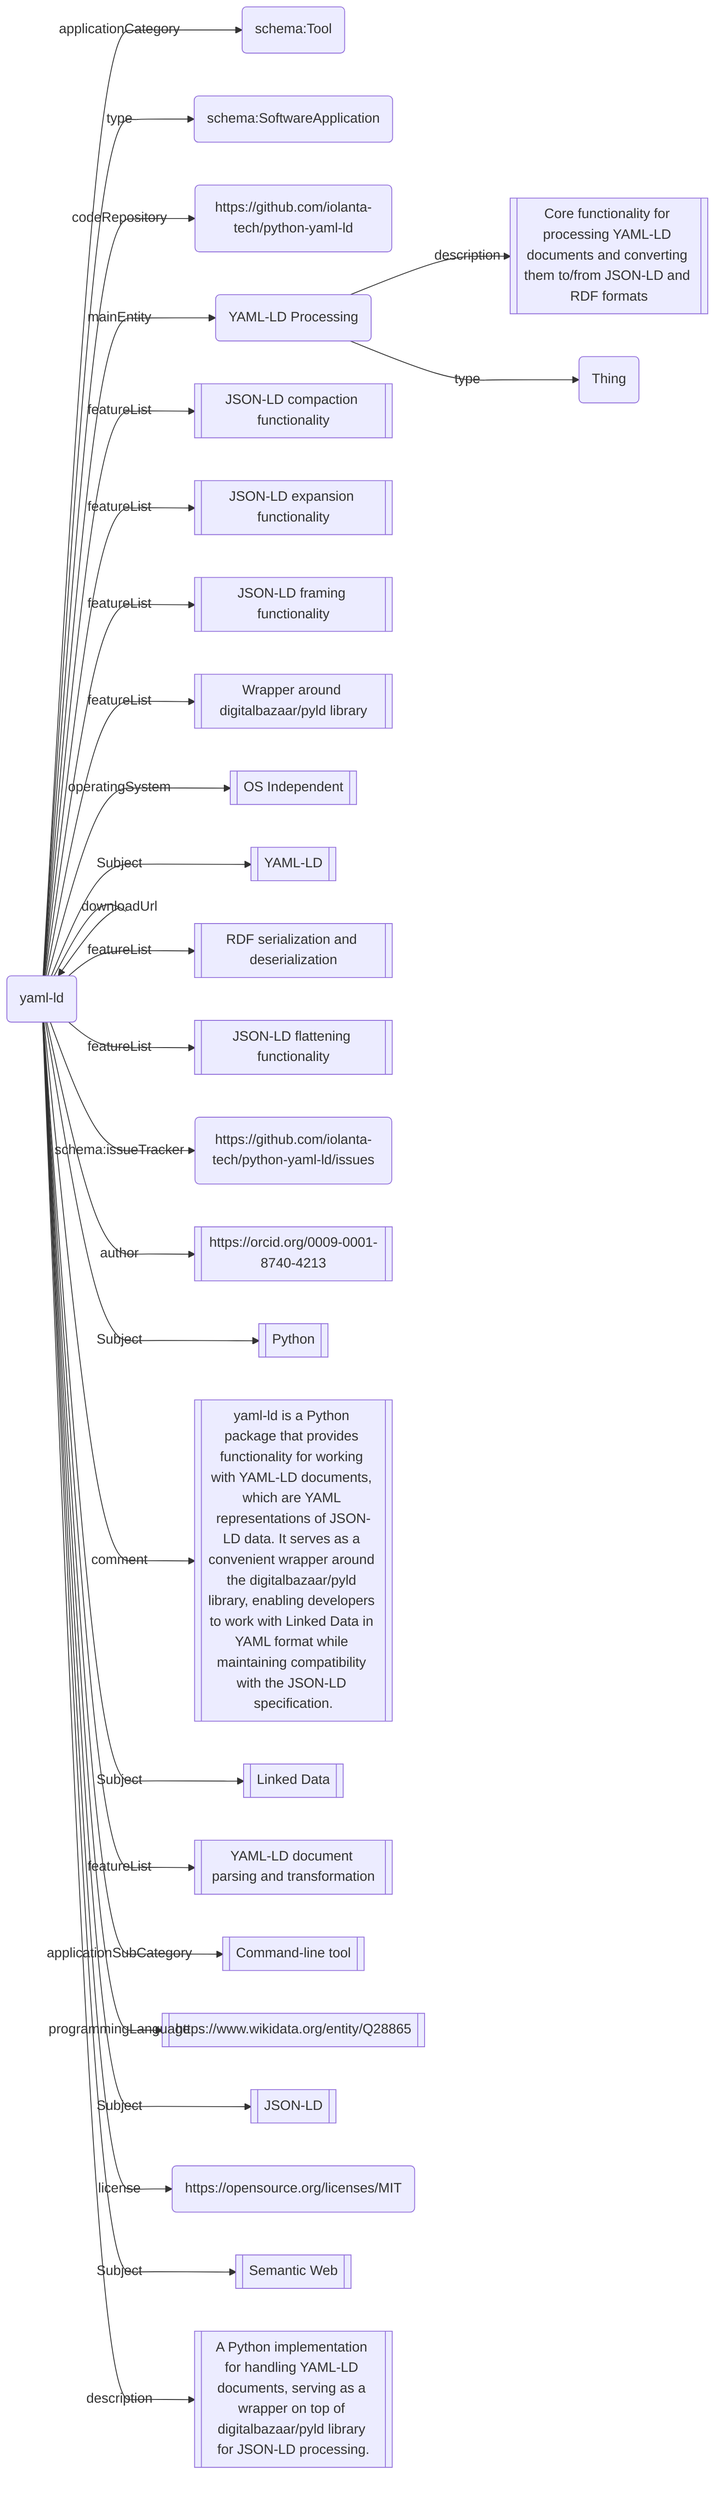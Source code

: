 graph LR
  https___pypi_org_project_yaml-ld(yaml-ld)
  click https___pypi_org_project_yaml-ld "https://pypi.org/project/yaml-ld/"
  https___schema_org_Tool(schema:Tool)
  click https___schema_org_Tool "https://schema.org/Tool"
  https___pypi_org_project_yaml-ld(yaml-ld)
  click https___pypi_org_project_yaml-ld "https://pypi.org/project/yaml-ld/"
  https___schema_org_SoftwareApplication(schema:SoftwareApplication)
  click https___schema_org_SoftwareApplication "https://schema.org/SoftwareApplication"
  https___pypi_org_project_yaml-ld(yaml-ld)
  click https___pypi_org_project_yaml-ld "https://pypi.org/project/yaml-ld/"
  https___github_com_iolanta-tech_python-yaml-ld(https://github.com/iolanta-tech/python-yaml-ld)
  click https___github_com_iolanta-tech_python-yaml-ld "https://github.com/iolanta-tech/python-yaml-ld"
  https___pypi_org_project_yaml-ld(yaml-ld)
  click https___pypi_org_project_yaml-ld "https://pypi.org/project/yaml-ld/"
  26a46af64453c0142f52af06842a4442_b0(YAML-LD Processing)
  26a46af64453c0142f52af06842a4442_b0(YAML-LD Processing)
  Literal-3addc00bc26321d7a9e9c66398eda0ff[[Core functionality for processing YAML-LD documents and converting them to/from JSON-LD and RDF formats]]
  https___pypi_org_project_yaml-ld(yaml-ld)
  click https___pypi_org_project_yaml-ld "https://pypi.org/project/yaml-ld/"
  Literal-8b722a8de4ffe6c2039aeb68f988d4a0[[JSON-LD compaction functionality]]
  https___pypi_org_project_yaml-ld(yaml-ld)
  click https___pypi_org_project_yaml-ld "https://pypi.org/project/yaml-ld/"
  Literal-2f20d730cdf6bd2c94ec036a714a712a[[JSON-LD expansion functionality]]
  https___pypi_org_project_yaml-ld(yaml-ld)
  click https___pypi_org_project_yaml-ld "https://pypi.org/project/yaml-ld/"
  Literal-0c305d4f5b5d0006d9890b66785ad6c8[[JSON-LD framing functionality]]
  https___pypi_org_project_yaml-ld(yaml-ld)
  click https___pypi_org_project_yaml-ld "https://pypi.org/project/yaml-ld/"
  Literal-ab089ca45630b043ce17009824b95e3e[[Wrapper around digitalbazaar/pyld library]]
  https___pypi_org_project_yaml-ld(yaml-ld)
  click https___pypi_org_project_yaml-ld "https://pypi.org/project/yaml-ld/"
  Literal-8a21e7de4a6a959ed1d572d8355475c3[[OS Independent]]
  https___pypi_org_project_yaml-ld(yaml-ld)
  click https___pypi_org_project_yaml-ld "https://pypi.org/project/yaml-ld/"
  Literal-c0f97697d9f1c1b5df09a4d8cd01d4f8[[YAML-LD]]
  https___pypi_org_project_yaml-ld(yaml-ld)
  click https___pypi_org_project_yaml-ld "https://pypi.org/project/yaml-ld/"
  https___pypi_org_project_yaml-ld(yaml-ld)
  click https___pypi_org_project_yaml-ld "https://pypi.org/project/yaml-ld/"
  https___pypi_org_project_yaml-ld(yaml-ld)
  click https___pypi_org_project_yaml-ld "https://pypi.org/project/yaml-ld/"
  Literal-f8fc300aba1a62521aa0838d84bf0e13[[RDF serialization and deserialization]]
  https___pypi_org_project_yaml-ld(yaml-ld)
  click https___pypi_org_project_yaml-ld "https://pypi.org/project/yaml-ld/"
  Literal-95ff019f720bc520215da8497fe5388d[[JSON-LD flattening functionality]]
  https___pypi_org_project_yaml-ld(yaml-ld)
  click https___pypi_org_project_yaml-ld "https://pypi.org/project/yaml-ld/"
  https___github_com_iolanta-tech_python-yaml-ld_issues(https://github.com/iolanta-tech/python-yaml-ld/issues)
  click https___github_com_iolanta-tech_python-yaml-ld_issues "https://github.com/iolanta-tech/python-yaml-ld/issues"
  https___pypi_org_project_yaml-ld(yaml-ld)
  click https___pypi_org_project_yaml-ld "https://pypi.org/project/yaml-ld/"
  Literal-f19f44deac55e6235440595421c1050b[[https://orcid.org/0009-0001-8740-4213]]
  https___pypi_org_project_yaml-ld(yaml-ld)
  click https___pypi_org_project_yaml-ld "https://pypi.org/project/yaml-ld/"
  Literal-a7f5f35426b927411fc9231b56382173[[Python]]
  https___pypi_org_project_yaml-ld(yaml-ld)
  click https___pypi_org_project_yaml-ld "https://pypi.org/project/yaml-ld/"
  Literal-2be52caa263703568b4549b289a5d1ad[[yaml-ld is a Python package that provides functionality for working with YAML-LD documents, which are YAML representations of JSON-LD data. It serves as a convenient wrapper around the digitalbazaar/pyld library, enabling developers to work with Linked Data in YAML format while maintaining compatibility with the JSON-LD specification.]]
  https___pypi_org_project_yaml-ld(yaml-ld)
  click https___pypi_org_project_yaml-ld "https://pypi.org/project/yaml-ld/"
  Literal-cce86c220fbc6693ae48f216761d99ab[[Linked Data]]
  https___pypi_org_project_yaml-ld(yaml-ld)
  click https___pypi_org_project_yaml-ld "https://pypi.org/project/yaml-ld/"
  Literal-671ca9055beeeae16403fde04d79b1c7[[YAML-LD document parsing and transformation]]
  https___pypi_org_project_yaml-ld(yaml-ld)
  click https___pypi_org_project_yaml-ld "https://pypi.org/project/yaml-ld/"
  Literal-3492865fce4f7111821efdcf4dd149e1[[Command-line tool]]
  https___pypi_org_project_yaml-ld(yaml-ld)
  click https___pypi_org_project_yaml-ld "https://pypi.org/project/yaml-ld/"
  Literal-5d99cdc6288533ac58bb6a751b8a07fa[[https://www.wikidata.org/entity/Q28865]]
  26a46af64453c0142f52af06842a4442_b0(YAML-LD Processing)
  https___schema_org_Thing(Thing)
  click https___schema_org_Thing "https://schema.org/Thing"
  https___pypi_org_project_yaml-ld(yaml-ld)
  click https___pypi_org_project_yaml-ld "https://pypi.org/project/yaml-ld/"
  Literal-2e30b03b439120176763cedca47f7d84[[JSON-LD]]
  https___pypi_org_project_yaml-ld(yaml-ld)
  click https___pypi_org_project_yaml-ld "https://pypi.org/project/yaml-ld/"
  https___opensource_org_licenses_MIT(https://opensource.org/licenses/MIT)
  click https___opensource_org_licenses_MIT "https://opensource.org/licenses/MIT"
  https___pypi_org_project_yaml-ld(yaml-ld)
  click https___pypi_org_project_yaml-ld "https://pypi.org/project/yaml-ld/"
  Literal-103b850abb89c034ccc2a2d2e6756fe3[[Semantic Web]]
  https___pypi_org_project_yaml-ld(yaml-ld)
  click https___pypi_org_project_yaml-ld "https://pypi.org/project/yaml-ld/"
  Literal-bd356d7542feae70dfc82ff346894b07[[A Python implementation for handling YAML-LD documents, serving as a wrapper on top of digitalbazaar/pyld library for JSON-LD processing.]]
  https___pypi_org_project_yaml-ld --- 3d3735f688acf0fee70551b90bb7708c(["applicationCategory"])--> https___schema_org_Tool
  click 3d3735f688acf0fee70551b90bb7708c "https://schema.org/applicationCategory"
  class 3d3735f688acf0fee70551b90bb7708c predicate
  https___pypi_org_project_yaml-ld --- 3afcf410e860fd1e1654601456b571c3(["type"])--> https___schema_org_SoftwareApplication
  click 3afcf410e860fd1e1654601456b571c3 "https://www.w3.org/1999/02/22-rdf-syntax-ns#type"
  class 3afcf410e860fd1e1654601456b571c3 predicate
  https___pypi_org_project_yaml-ld --- e1e4b0c1dfd87be934a943cb67e69109(["codeRepository"])--> https___github_com_iolanta-tech_python-yaml-ld
  click e1e4b0c1dfd87be934a943cb67e69109 "https://schema.org/codeRepository"
  class e1e4b0c1dfd87be934a943cb67e69109 predicate
  https___pypi_org_project_yaml-ld --- 2fd88efd7b750964247bfb4abaeee1f6(["mainEntity"])--> 26a46af64453c0142f52af06842a4442_b0
  click 2fd88efd7b750964247bfb4abaeee1f6 "https://schema.org/mainEntity"
  class 2fd88efd7b750964247bfb4abaeee1f6 predicate
  26a46af64453c0142f52af06842a4442_b0 --- 477e2c69799ad8caa2d2f4b13cc537c1(["description"])--> Literal-3addc00bc26321d7a9e9c66398eda0ff
  click 477e2c69799ad8caa2d2f4b13cc537c1 "https://schema.org/description"
  class 477e2c69799ad8caa2d2f4b13cc537c1 predicate
  https___pypi_org_project_yaml-ld --- c6c356abe135e29fb296a643cea3fad2(["featureList"])--> Literal-8b722a8de4ffe6c2039aeb68f988d4a0
  click c6c356abe135e29fb296a643cea3fad2 "https://schema.org/featureList"
  class c6c356abe135e29fb296a643cea3fad2 predicate
  https___pypi_org_project_yaml-ld --- 70cc9a357b77f37ae3a61dad9c3afb75(["featureList"])--> Literal-2f20d730cdf6bd2c94ec036a714a712a
  click 70cc9a357b77f37ae3a61dad9c3afb75 "https://schema.org/featureList"
  class 70cc9a357b77f37ae3a61dad9c3afb75 predicate
  https___pypi_org_project_yaml-ld --- 2e19f42d7dee6c61ddf8403bad2fa0f8(["featureList"])--> Literal-0c305d4f5b5d0006d9890b66785ad6c8
  click 2e19f42d7dee6c61ddf8403bad2fa0f8 "https://schema.org/featureList"
  class 2e19f42d7dee6c61ddf8403bad2fa0f8 predicate
  https___pypi_org_project_yaml-ld --- 7e52713b40294c4230a5a35116f6d67d(["featureList"])--> Literal-ab089ca45630b043ce17009824b95e3e
  click 7e52713b40294c4230a5a35116f6d67d "https://schema.org/featureList"
  class 7e52713b40294c4230a5a35116f6d67d predicate
  https___pypi_org_project_yaml-ld --- 98edc231651aef0ea26ba099a1490faf(["operatingSystem"])--> Literal-8a21e7de4a6a959ed1d572d8355475c3
  click 98edc231651aef0ea26ba099a1490faf "https://schema.org/operatingSystem"
  class 98edc231651aef0ea26ba099a1490faf predicate
  https___pypi_org_project_yaml-ld --- 452610d9e8b24bacccfd6ace1b1f06ae(["Subject"])--> Literal-c0f97697d9f1c1b5df09a4d8cd01d4f8
  click 452610d9e8b24bacccfd6ace1b1f06ae "https://purl.org/dc/terms/subject"
  class 452610d9e8b24bacccfd6ace1b1f06ae predicate
  https___pypi_org_project_yaml-ld --- 55fe22cee280a3db49aaaa166c595b7e(["downloadUrl"])--> https___pypi_org_project_yaml-ld
  click 55fe22cee280a3db49aaaa166c595b7e "https://schema.org/downloadUrl"
  class 55fe22cee280a3db49aaaa166c595b7e predicate
  https___pypi_org_project_yaml-ld --- df91d4376f2b6d79d4fb9fdc2f445b96(["featureList"])--> Literal-f8fc300aba1a62521aa0838d84bf0e13
  click df91d4376f2b6d79d4fb9fdc2f445b96 "https://schema.org/featureList"
  class df91d4376f2b6d79d4fb9fdc2f445b96 predicate
  https___pypi_org_project_yaml-ld --- f04405243a115f63e956f5361479c1c6(["featureList"])--> Literal-95ff019f720bc520215da8497fe5388d
  click f04405243a115f63e956f5361479c1c6 "https://schema.org/featureList"
  class f04405243a115f63e956f5361479c1c6 predicate
  https___pypi_org_project_yaml-ld --- 9e6ab0db3bd719ffa13b24ec57772b83(["schema:issueTracker"])--> https___github_com_iolanta-tech_python-yaml-ld_issues
  click 9e6ab0db3bd719ffa13b24ec57772b83 "https://schema.org/issueTracker"
  class 9e6ab0db3bd719ffa13b24ec57772b83 predicate
  https___pypi_org_project_yaml-ld --- 3d41abdacbed2ac3cb941f4dbb757887(["author"])--> Literal-f19f44deac55e6235440595421c1050b
  click 3d41abdacbed2ac3cb941f4dbb757887 "https://schema.org/author"
  class 3d41abdacbed2ac3cb941f4dbb757887 predicate
  https___pypi_org_project_yaml-ld --- 4246fb3cff388dcf06ec8693d7eabdaf(["Subject"])--> Literal-a7f5f35426b927411fc9231b56382173
  click 4246fb3cff388dcf06ec8693d7eabdaf "https://purl.org/dc/terms/subject"
  class 4246fb3cff388dcf06ec8693d7eabdaf predicate
  https___pypi_org_project_yaml-ld --- f94001700a42eb8eb487f47e50566977(["comment"])--> Literal-2be52caa263703568b4549b289a5d1ad
  click f94001700a42eb8eb487f47e50566977 "https://www.w3.org/2000/01/rdf-schema#comment"
  class f94001700a42eb8eb487f47e50566977 predicate
  https___pypi_org_project_yaml-ld --- 75cf7223e437091b90241f7017dcab61(["Subject"])--> Literal-cce86c220fbc6693ae48f216761d99ab
  click 75cf7223e437091b90241f7017dcab61 "https://purl.org/dc/terms/subject"
  class 75cf7223e437091b90241f7017dcab61 predicate
  https___pypi_org_project_yaml-ld --- 20b5b2d86a327e57770c3d36b0a92197(["featureList"])--> Literal-671ca9055beeeae16403fde04d79b1c7
  click 20b5b2d86a327e57770c3d36b0a92197 "https://schema.org/featureList"
  class 20b5b2d86a327e57770c3d36b0a92197 predicate
  https___pypi_org_project_yaml-ld --- 9790792905632cb956b108ed6e2afa9e(["applicationSubCategory"])--> Literal-3492865fce4f7111821efdcf4dd149e1
  click 9790792905632cb956b108ed6e2afa9e "https://schema.org/applicationSubCategory"
  class 9790792905632cb956b108ed6e2afa9e predicate
  https___pypi_org_project_yaml-ld --- 2d21bb6a29bd236895a419be10f122b3(["programmingLanguage"])--> Literal-5d99cdc6288533ac58bb6a751b8a07fa
  click 2d21bb6a29bd236895a419be10f122b3 "https://schema.org/programmingLanguage"
  class 2d21bb6a29bd236895a419be10f122b3 predicate
  26a46af64453c0142f52af06842a4442_b0 --- 85656765045e7ecc1acf43fc14cfa08e(["type"])--> https___schema_org_Thing
  click 85656765045e7ecc1acf43fc14cfa08e "https://www.w3.org/1999/02/22-rdf-syntax-ns#type"
  class 85656765045e7ecc1acf43fc14cfa08e predicate
  https___pypi_org_project_yaml-ld --- ec80568cc6ac1a8414bdc35dbe7897f8(["Subject"])--> Literal-2e30b03b439120176763cedca47f7d84
  click ec80568cc6ac1a8414bdc35dbe7897f8 "https://purl.org/dc/terms/subject"
  class ec80568cc6ac1a8414bdc35dbe7897f8 predicate
  https___pypi_org_project_yaml-ld --- b802dfd9f10afb37deab653bc7197532(["license"])--> https___opensource_org_licenses_MIT
  click b802dfd9f10afb37deab653bc7197532 "https://schema.org/license"
  class b802dfd9f10afb37deab653bc7197532 predicate
  https___pypi_org_project_yaml-ld --- a479b2b40bb3c528074adb61055589cb(["Subject"])--> Literal-103b850abb89c034ccc2a2d2e6756fe3
  click a479b2b40bb3c528074adb61055589cb "https://purl.org/dc/terms/subject"
  class a479b2b40bb3c528074adb61055589cb predicate
  https___pypi_org_project_yaml-ld --- f02d77ab716694e5418a7ca7a14e146d(["description"])--> Literal-bd356d7542feae70dfc82ff346894b07
  click f02d77ab716694e5418a7ca7a14e146d "https://schema.org/description"
  class f02d77ab716694e5418a7ca7a14e146d predicate
  classDef predicate fill:none,stroke:none,stroke-width:0px;
